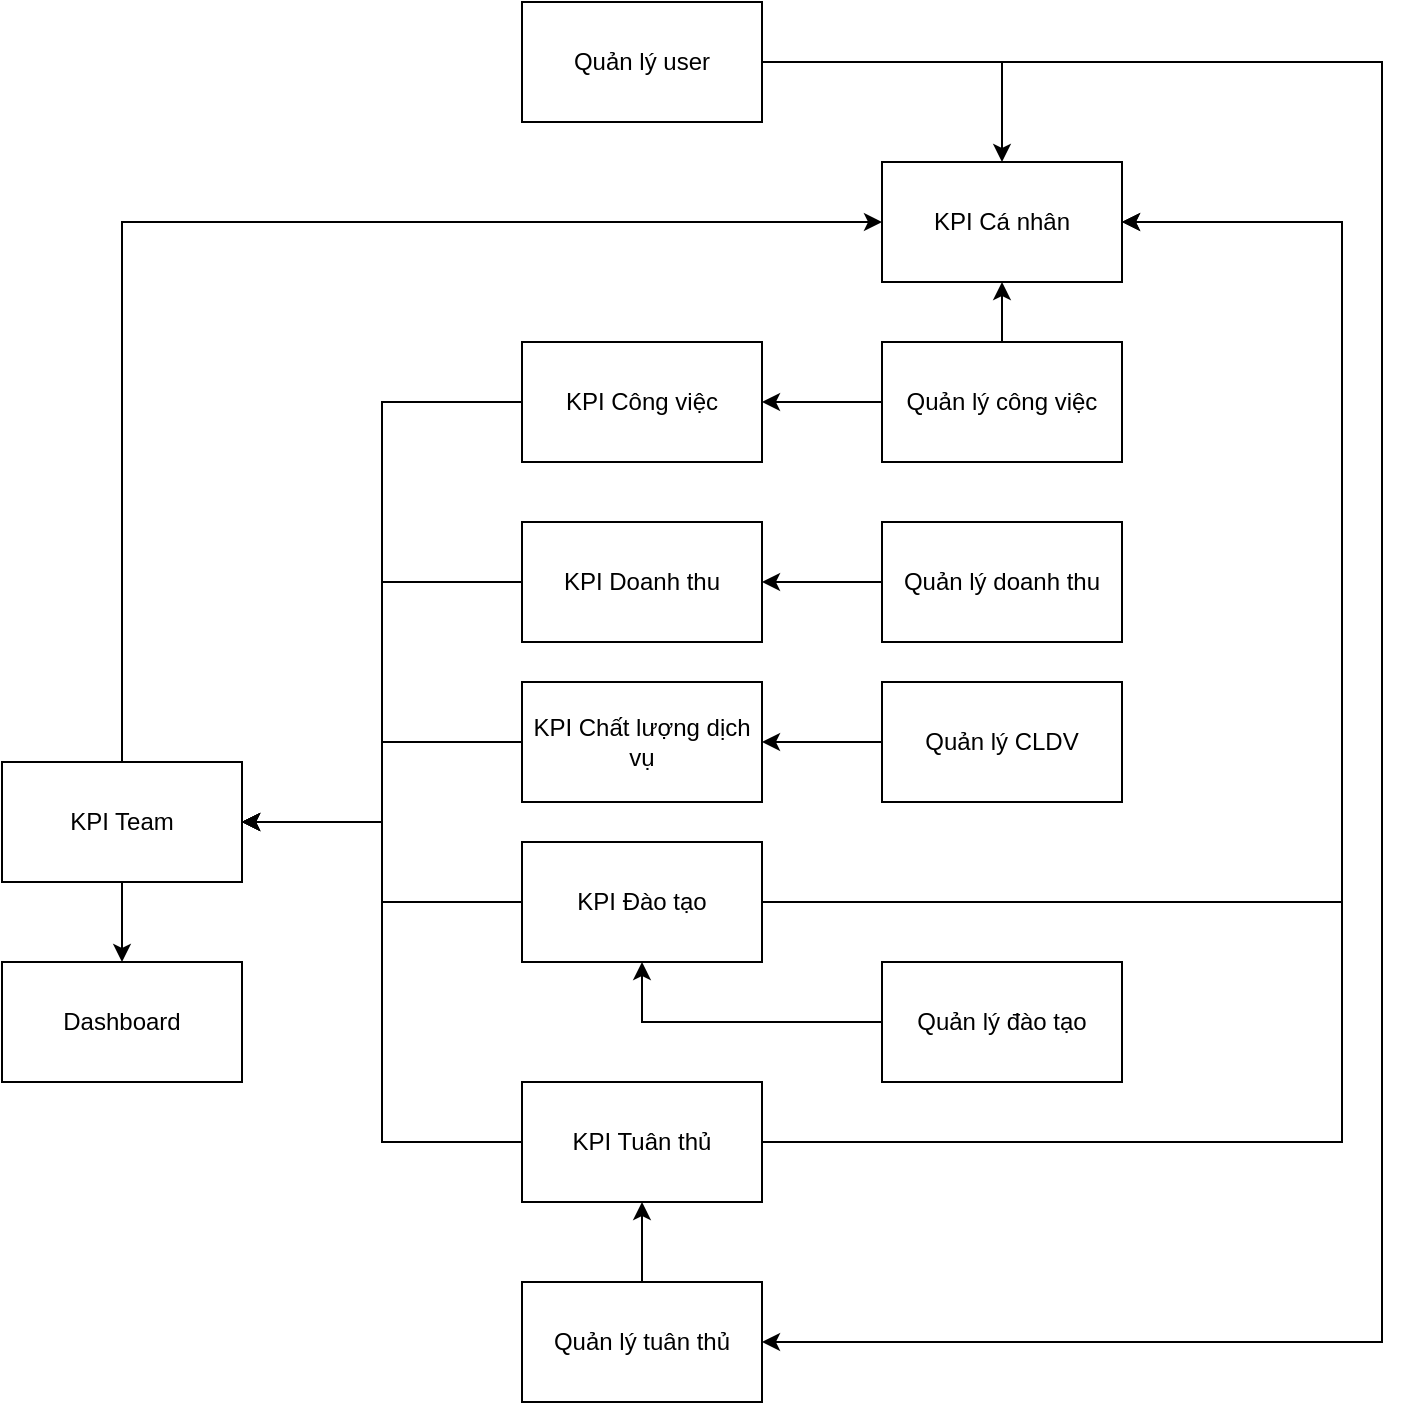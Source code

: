 <mxfile version="27.1.6">
  <diagram name="Page-1" id="NzxiCT5QY3Z1hF2bEjDl">
    <mxGraphModel dx="2026" dy="1123" grid="1" gridSize="10" guides="1" tooltips="1" connect="1" arrows="1" fold="1" page="1" pageScale="1" pageWidth="850" pageHeight="1100" math="0" shadow="0">
      <root>
        <mxCell id="0" />
        <mxCell id="1" parent="0" />
        <mxCell id="ln5L7afvT_RY5F_LEj2V-3" value="" style="edgeStyle=orthogonalEdgeStyle;rounded=0;orthogonalLoop=1;jettySize=auto;html=1;" edge="1" parent="1" source="ln5L7afvT_RY5F_LEj2V-1" target="ln5L7afvT_RY5F_LEj2V-2">
          <mxGeometry relative="1" as="geometry" />
        </mxCell>
        <mxCell id="ln5L7afvT_RY5F_LEj2V-5" value="" style="edgeStyle=orthogonalEdgeStyle;rounded=0;orthogonalLoop=1;jettySize=auto;html=1;" edge="1" parent="1" source="ln5L7afvT_RY5F_LEj2V-1" target="ln5L7afvT_RY5F_LEj2V-4">
          <mxGeometry relative="1" as="geometry" />
        </mxCell>
        <mxCell id="ln5L7afvT_RY5F_LEj2V-1" value="Quản lý công việc" style="rounded=0;whiteSpace=wrap;html=1;" vertex="1" parent="1">
          <mxGeometry x="530" y="210" width="120" height="60" as="geometry" />
        </mxCell>
        <mxCell id="ln5L7afvT_RY5F_LEj2V-7" value="" style="edgeStyle=orthogonalEdgeStyle;rounded=0;orthogonalLoop=1;jettySize=auto;html=1;entryX=1;entryY=0.5;entryDx=0;entryDy=0;" edge="1" parent="1" source="ln5L7afvT_RY5F_LEj2V-2" target="ln5L7afvT_RY5F_LEj2V-6">
          <mxGeometry relative="1" as="geometry">
            <mxPoint x="280" y="240" as="targetPoint" />
          </mxGeometry>
        </mxCell>
        <mxCell id="ln5L7afvT_RY5F_LEj2V-2" value="KPI Công việc" style="rounded=0;whiteSpace=wrap;html=1;" vertex="1" parent="1">
          <mxGeometry x="350" y="210" width="120" height="60" as="geometry" />
        </mxCell>
        <mxCell id="ln5L7afvT_RY5F_LEj2V-4" value="KPI Cá nhân" style="rounded=0;whiteSpace=wrap;html=1;" vertex="1" parent="1">
          <mxGeometry x="530" y="120" width="120" height="60" as="geometry" />
        </mxCell>
        <mxCell id="ln5L7afvT_RY5F_LEj2V-41" value="" style="edgeStyle=orthogonalEdgeStyle;rounded=0;orthogonalLoop=1;jettySize=auto;html=1;" edge="1" parent="1" source="ln5L7afvT_RY5F_LEj2V-6" target="ln5L7afvT_RY5F_LEj2V-40">
          <mxGeometry relative="1" as="geometry" />
        </mxCell>
        <mxCell id="ln5L7afvT_RY5F_LEj2V-6" value="KPI Team" style="rounded=0;whiteSpace=wrap;html=1;" vertex="1" parent="1">
          <mxGeometry x="90" y="420" width="120" height="60" as="geometry" />
        </mxCell>
        <mxCell id="ln5L7afvT_RY5F_LEj2V-10" value="" style="edgeStyle=orthogonalEdgeStyle;rounded=0;orthogonalLoop=1;jettySize=auto;html=1;" edge="1" parent="1" source="ln5L7afvT_RY5F_LEj2V-8" target="ln5L7afvT_RY5F_LEj2V-9">
          <mxGeometry relative="1" as="geometry" />
        </mxCell>
        <mxCell id="ln5L7afvT_RY5F_LEj2V-8" value="Quản lý doanh thu" style="rounded=0;whiteSpace=wrap;html=1;" vertex="1" parent="1">
          <mxGeometry x="530" y="300" width="120" height="60" as="geometry" />
        </mxCell>
        <mxCell id="ln5L7afvT_RY5F_LEj2V-9" value="KPI Doanh thu" style="rounded=0;whiteSpace=wrap;html=1;" vertex="1" parent="1">
          <mxGeometry x="350" y="300" width="120" height="60" as="geometry" />
        </mxCell>
        <mxCell id="ln5L7afvT_RY5F_LEj2V-11" value="" style="endArrow=classic;html=1;rounded=0;exitX=0;exitY=0.5;exitDx=0;exitDy=0;entryX=1;entryY=0.5;entryDx=0;entryDy=0;" edge="1" parent="1" source="ln5L7afvT_RY5F_LEj2V-9" target="ln5L7afvT_RY5F_LEj2V-6">
          <mxGeometry width="50" height="50" relative="1" as="geometry">
            <mxPoint x="400" y="200" as="sourcePoint" />
            <mxPoint x="280" y="330" as="targetPoint" />
            <Array as="points">
              <mxPoint x="280" y="330" />
              <mxPoint x="280" y="450" />
            </Array>
          </mxGeometry>
        </mxCell>
        <mxCell id="ln5L7afvT_RY5F_LEj2V-16" value="" style="edgeStyle=orthogonalEdgeStyle;rounded=0;orthogonalLoop=1;jettySize=auto;html=1;" edge="1" parent="1" source="ln5L7afvT_RY5F_LEj2V-12" target="ln5L7afvT_RY5F_LEj2V-15">
          <mxGeometry relative="1" as="geometry" />
        </mxCell>
        <mxCell id="ln5L7afvT_RY5F_LEj2V-12" value="Quản lý CLDV" style="rounded=0;whiteSpace=wrap;html=1;" vertex="1" parent="1">
          <mxGeometry x="530" y="380" width="120" height="60" as="geometry" />
        </mxCell>
        <mxCell id="ln5L7afvT_RY5F_LEj2V-15" value="KPI Chất lượng dịch vụ" style="rounded=0;whiteSpace=wrap;html=1;" vertex="1" parent="1">
          <mxGeometry x="350" y="380" width="120" height="60" as="geometry" />
        </mxCell>
        <mxCell id="ln5L7afvT_RY5F_LEj2V-17" value="" style="endArrow=classic;html=1;rounded=0;exitX=0;exitY=0.5;exitDx=0;exitDy=0;entryX=1;entryY=0.5;entryDx=0;entryDy=0;" edge="1" parent="1" source="ln5L7afvT_RY5F_LEj2V-15" target="ln5L7afvT_RY5F_LEj2V-6">
          <mxGeometry width="50" height="50" relative="1" as="geometry">
            <mxPoint x="400" y="200" as="sourcePoint" />
            <mxPoint x="280" y="410" as="targetPoint" />
            <Array as="points">
              <mxPoint x="280" y="410" />
              <mxPoint x="280" y="450" />
            </Array>
          </mxGeometry>
        </mxCell>
        <mxCell id="ln5L7afvT_RY5F_LEj2V-18" value="" style="edgeStyle=orthogonalEdgeStyle;rounded=0;orthogonalLoop=1;jettySize=auto;html=1;" edge="1" source="ln5L7afvT_RY5F_LEj2V-19" target="ln5L7afvT_RY5F_LEj2V-20" parent="1">
          <mxGeometry relative="1" as="geometry">
            <Array as="points">
              <mxPoint x="410" y="550" />
            </Array>
          </mxGeometry>
        </mxCell>
        <mxCell id="ln5L7afvT_RY5F_LEj2V-19" value="Quản lý đào tạo" style="rounded=0;whiteSpace=wrap;html=1;" vertex="1" parent="1">
          <mxGeometry x="530" y="520" width="120" height="60" as="geometry" />
        </mxCell>
        <mxCell id="ln5L7afvT_RY5F_LEj2V-20" value="KPI Đào tạo" style="rounded=0;whiteSpace=wrap;html=1;" vertex="1" parent="1">
          <mxGeometry x="350" y="460" width="120" height="60" as="geometry" />
        </mxCell>
        <mxCell id="ln5L7afvT_RY5F_LEj2V-21" value="" style="endArrow=classic;html=1;rounded=0;exitX=0;exitY=0.5;exitDx=0;exitDy=0;entryX=1;entryY=0.5;entryDx=0;entryDy=0;" edge="1" source="ln5L7afvT_RY5F_LEj2V-20" parent="1" target="ln5L7afvT_RY5F_LEj2V-6">
          <mxGeometry width="50" height="50" relative="1" as="geometry">
            <mxPoint x="400" y="280" as="sourcePoint" />
            <mxPoint x="280" y="490" as="targetPoint" />
            <Array as="points">
              <mxPoint x="280" y="490" />
              <mxPoint x="280" y="450" />
            </Array>
          </mxGeometry>
        </mxCell>
        <mxCell id="ln5L7afvT_RY5F_LEj2V-22" value="" style="edgeStyle=orthogonalEdgeStyle;rounded=0;orthogonalLoop=1;jettySize=auto;html=1;" edge="1" source="ln5L7afvT_RY5F_LEj2V-23" target="ln5L7afvT_RY5F_LEj2V-24" parent="1">
          <mxGeometry relative="1" as="geometry" />
        </mxCell>
        <mxCell id="ln5L7afvT_RY5F_LEj2V-23" value="Quản lý tuân thủ" style="rounded=0;whiteSpace=wrap;html=1;" vertex="1" parent="1">
          <mxGeometry x="350" y="680" width="120" height="60" as="geometry" />
        </mxCell>
        <mxCell id="ln5L7afvT_RY5F_LEj2V-24" value="KPI Tuân thủ" style="rounded=0;whiteSpace=wrap;html=1;" vertex="1" parent="1">
          <mxGeometry x="350" y="580" width="120" height="60" as="geometry" />
        </mxCell>
        <mxCell id="ln5L7afvT_RY5F_LEj2V-25" value="" style="endArrow=classic;html=1;rounded=0;exitX=0;exitY=0.5;exitDx=0;exitDy=0;" edge="1" source="ln5L7afvT_RY5F_LEj2V-24" parent="1">
          <mxGeometry width="50" height="50" relative="1" as="geometry">
            <mxPoint x="400" y="460" as="sourcePoint" />
            <mxPoint x="210" y="450" as="targetPoint" />
            <Array as="points">
              <mxPoint x="280" y="610" />
              <mxPoint x="280" y="450" />
            </Array>
          </mxGeometry>
        </mxCell>
        <mxCell id="ln5L7afvT_RY5F_LEj2V-29" value="" style="endArrow=classic;html=1;rounded=0;exitX=0.5;exitY=0;exitDx=0;exitDy=0;entryX=0;entryY=0.5;entryDx=0;entryDy=0;" edge="1" parent="1" source="ln5L7afvT_RY5F_LEj2V-6" target="ln5L7afvT_RY5F_LEj2V-4">
          <mxGeometry width="50" height="50" relative="1" as="geometry">
            <mxPoint x="150" y="260" as="sourcePoint" />
            <mxPoint x="200" y="210" as="targetPoint" />
            <Array as="points">
              <mxPoint x="150" y="150" />
            </Array>
          </mxGeometry>
        </mxCell>
        <mxCell id="ln5L7afvT_RY5F_LEj2V-30" value="" style="endArrow=classic;html=1;rounded=0;exitX=1;exitY=0.5;exitDx=0;exitDy=0;entryX=1;entryY=0.5;entryDx=0;entryDy=0;" edge="1" parent="1" source="ln5L7afvT_RY5F_LEj2V-20" target="ln5L7afvT_RY5F_LEj2V-4">
          <mxGeometry width="50" height="50" relative="1" as="geometry">
            <mxPoint x="400" y="470" as="sourcePoint" />
            <mxPoint x="450" y="420" as="targetPoint" />
            <Array as="points">
              <mxPoint x="760" y="490" />
              <mxPoint x="760" y="150" />
            </Array>
          </mxGeometry>
        </mxCell>
        <mxCell id="ln5L7afvT_RY5F_LEj2V-31" value="" style="endArrow=classic;html=1;rounded=0;exitX=1;exitY=0.5;exitDx=0;exitDy=0;entryX=1;entryY=0.5;entryDx=0;entryDy=0;" edge="1" parent="1" source="ln5L7afvT_RY5F_LEj2V-24" target="ln5L7afvT_RY5F_LEj2V-4">
          <mxGeometry width="50" height="50" relative="1" as="geometry">
            <mxPoint x="470" y="440" as="sourcePoint" />
            <mxPoint x="520" y="390" as="targetPoint" />
            <Array as="points">
              <mxPoint x="760" y="610" />
              <mxPoint x="760" y="150" />
            </Array>
          </mxGeometry>
        </mxCell>
        <mxCell id="ln5L7afvT_RY5F_LEj2V-37" style="edgeStyle=orthogonalEdgeStyle;rounded=0;orthogonalLoop=1;jettySize=auto;html=1;exitX=1;exitY=0.5;exitDx=0;exitDy=0;entryX=0.5;entryY=0;entryDx=0;entryDy=0;" edge="1" parent="1" source="ln5L7afvT_RY5F_LEj2V-35" target="ln5L7afvT_RY5F_LEj2V-4">
          <mxGeometry relative="1" as="geometry" />
        </mxCell>
        <mxCell id="ln5L7afvT_RY5F_LEj2V-35" value="Quản lý user" style="rounded=0;whiteSpace=wrap;html=1;" vertex="1" parent="1">
          <mxGeometry x="350" y="40" width="120" height="60" as="geometry" />
        </mxCell>
        <mxCell id="ln5L7afvT_RY5F_LEj2V-38" style="edgeStyle=orthogonalEdgeStyle;rounded=0;orthogonalLoop=1;jettySize=auto;html=1;exitX=1;exitY=0.5;exitDx=0;exitDy=0;entryX=1;entryY=0.5;entryDx=0;entryDy=0;" edge="1" parent="1" source="ln5L7afvT_RY5F_LEj2V-35" target="ln5L7afvT_RY5F_LEj2V-23">
          <mxGeometry relative="1" as="geometry">
            <mxPoint x="560" y="70" as="sourcePoint" />
            <mxPoint x="680" y="120" as="targetPoint" />
            <Array as="points">
              <mxPoint x="780" y="70" />
              <mxPoint x="780" y="710" />
            </Array>
          </mxGeometry>
        </mxCell>
        <mxCell id="ln5L7afvT_RY5F_LEj2V-40" value="Dashboard" style="rounded=0;whiteSpace=wrap;html=1;" vertex="1" parent="1">
          <mxGeometry x="90" y="520" width="120" height="60" as="geometry" />
        </mxCell>
      </root>
    </mxGraphModel>
  </diagram>
</mxfile>

